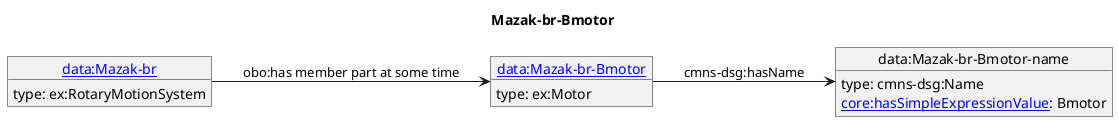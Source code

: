 @startuml
skinparam linetype polyline
left to right direction
title Mazak-br-Bmotor
object "[[./Mazak-br-Bmotor.html data:Mazak-br-Bmotor]]" as o1 {
 type: ex:Motor 
}
object "data:Mazak-br-Bmotor-name" as o2 {
 type: cmns-dsg:Name 
}
object "[[./Mazak-br.html data:Mazak-br]]" as o3 {
 type: ex:RotaryMotionSystem 
}
o1 --> o2 : cmns-dsg:hasName
o2 : [[https://spec.industrialontologies.org/ontology/core/Core/hasSimpleExpressionValue core:hasSimpleExpressionValue]]: Bmotor
o3 --> o1 : obo:has member part at some time
@enduml
